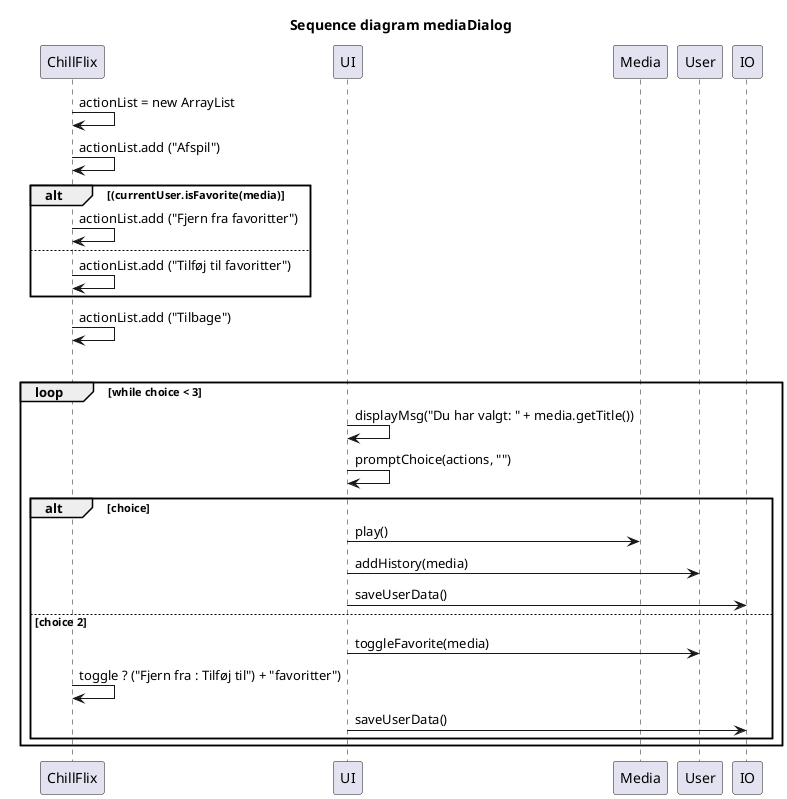 @startuml
'https://plantuml.com/sequence-diagram

title Sequence diagram mediaDialog

participant "ChillFlix"
participant "UI" as ui
participant "Media" as media
participant "User" as currentUser

ChillFlix -> ChillFlix : actionList = new ArrayList
ChillFlix -> ChillFlix : actionList.add ("Afspil")
alt (currentUser.isFavorite(media)
ChillFlix -> ChillFlix : actionList.add ("Fjern fra favoritter")
else
ChillFlix -> ChillFlix : actionList.add ("Tilføj til favoritter")
end
ChillFlix -> ChillFlix : actionList.add ("Tilbage")


loop
loop while choice < 3
    ui -> ui : displayMsg("Du har valgt: " + media.getTitle())
    ui -> ui : promptChoice(actions, "")
    alt choice

        ui -> media: play()
        ui -> currentUser : addHistory(media)
        ui -> IO : saveUserData()

    else choice 2
        ui -> currentUser : toggleFavorite(media)
        ChillFlix -> ChillFlix : toggle ? ("Fjern fra : Tilføj til") + "favoritter")
        ui -> IO : saveUserData()
  end
end
@enduml